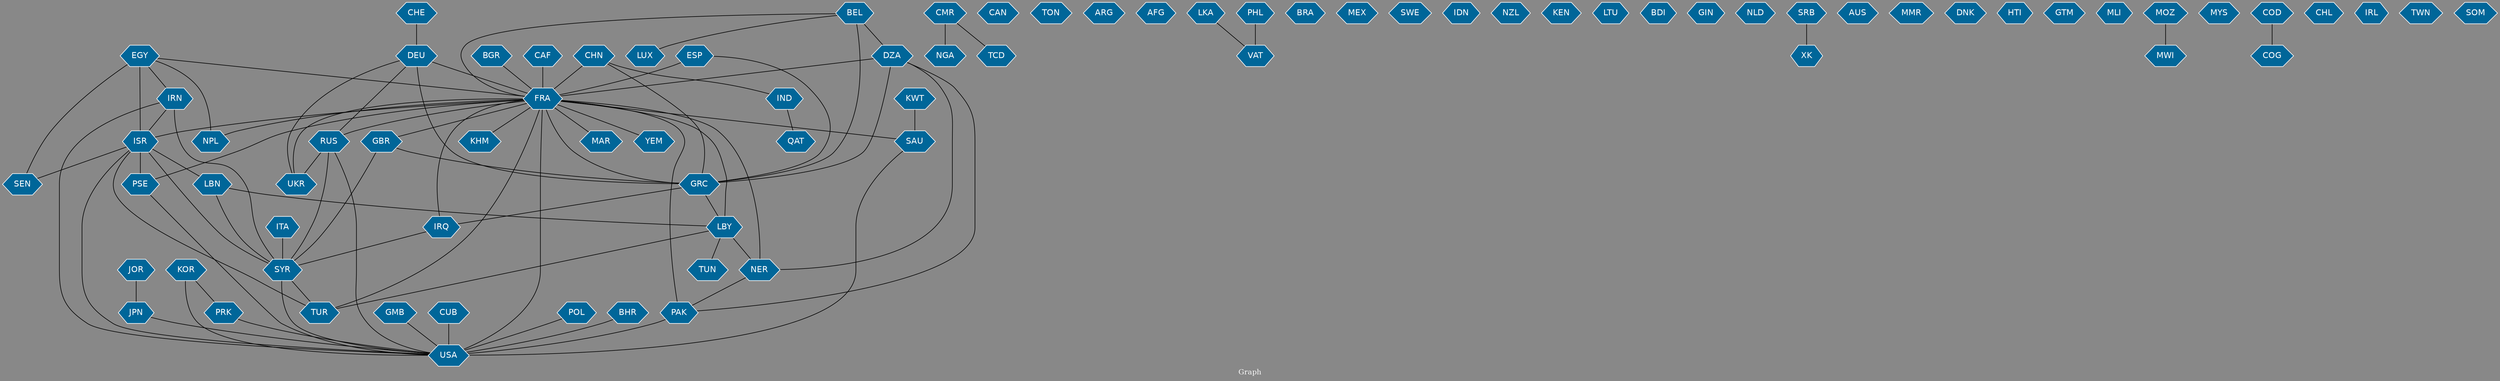 // Countries together in item graph
graph {
	graph [bgcolor="#888888" fontcolor=white fontsize=12 label="Graph" outputorder=edgesfirst overlap=prism]
	node [color=white fillcolor="#006699" fontcolor=white fontname=Helvetica shape=hexagon style=filled]
	edge [arrowhead=open color=black fontcolor=white fontname=Courier fontsize=12]
		RUS [label=RUS]
		USA [label=USA]
		NGA [label=NGA]
		EGY [label=EGY]
		ISR [label=ISR]
		FRA [label=FRA]
		PSE [label=PSE]
		CAN [label=CAN]
		ESP [label=ESP]
		JPN [label=JPN]
		BEL [label=BEL]
		CHN [label=CHN]
		PRK [label=PRK]
		LBN [label=LBN]
		MAR [label=MAR]
		YEM [label=YEM]
		LBY [label=LBY]
		NER [label=NER]
		DEU [label=DEU]
		GRC [label=GRC]
		CAF [label=CAF]
		TUR [label=TUR]
		ITA [label=ITA]
		IRQ [label=IRQ]
		PAK [label=PAK]
		IRN [label=IRN]
		UKR [label=UKR]
		JOR [label=JOR]
		CMR [label=CMR]
		TON [label=TON]
		IND [label=IND]
		SAU [label=SAU]
		ARG [label=ARG]
		AFG [label=AFG]
		VAT [label=VAT]
		LKA [label=LKA]
		SYR [label=SYR]
		BRA [label=BRA]
		DZA [label=DZA]
		TUN [label=TUN]
		MEX [label=MEX]
		SWE [label=SWE]
		IDN [label=IDN]
		GMB [label=GMB]
		PHL [label=PHL]
		BGR [label=BGR]
		NZL [label=NZL]
		KEN [label=KEN]
		LTU [label=LTU]
		BDI [label=BDI]
		GIN [label=GIN]
		NLD [label=NLD]
		SRB [label=SRB]
		XK [label=XK]
		GBR [label=GBR]
		CUB [label=CUB]
		AUS [label=AUS]
		MMR [label=MMR]
		DNK [label=DNK]
		KOR [label=KOR]
		POL [label=POL]
		HTI [label=HTI]
		QAT [label=QAT]
		GTM [label=GTM]
		MLI [label=MLI]
		LUX [label=LUX]
		MOZ [label=MOZ]
		MWI [label=MWI]
		NPL [label=NPL]
		SEN [label=SEN]
		MYS [label=MYS]
		BHR [label=BHR]
		KHM [label=KHM]
		COD [label=COD]
		COG [label=COG]
		CHL [label=CHL]
		KWT [label=KWT]
		CHE [label=CHE]
		IRL [label=IRL]
		TWN [label=TWN]
		SOM [label=SOM]
		TCD [label=TCD]
			SYR -- TUR [weight=1]
			GRC -- LBY [weight=1]
			GRC -- IRQ [weight=1]
			PHL -- VAT [weight=5]
			CAF -- FRA [weight=8]
			CMR -- TCD [weight=1]
			DZA -- NER [weight=1]
			LBY -- TUN [weight=1]
			FRA -- MAR [weight=5]
			ISR -- SEN [weight=2]
			BEL -- GRC [weight=7]
			IRN -- ISR [weight=3]
			BEL -- FRA [weight=2]
			FRA -- YEM [weight=6]
			GBR -- GRC [weight=1]
			LBY -- TUR [weight=1]
			PRK -- USA [weight=6]
			CHN -- GRC [weight=1]
			EGY -- FRA [weight=1]
			IRN -- SYR [weight=2]
			DZA -- PAK [weight=1]
			KOR -- PRK [weight=3]
			DEU -- RUS [weight=3]
			JPN -- USA [weight=1]
			ISR -- LBN [weight=10]
			KOR -- USA [weight=1]
			FRA -- NER [weight=5]
			EGY -- ISR [weight=3]
			FRA -- LBY [weight=2]
			CHN -- IND [weight=1]
			ISR -- TUR [weight=1]
			LBY -- NER [weight=4]
			DZA -- FRA [weight=3]
			FRA -- SAU [weight=1]
			CHE -- DEU [weight=1]
			LBN -- SYR [weight=4]
			KWT -- SAU [weight=1]
			PSE -- USA [weight=1]
			IRQ -- SYR [weight=1]
			EGY -- SEN [weight=2]
			CHN -- FRA [weight=7]
			ISR -- USA [weight=1]
			DEU -- GRC [weight=6]
			LBN -- LBY [weight=1]
			LKA -- VAT [weight=1]
			POL -- USA [weight=1]
			GBR -- SYR [weight=1]
			CMR -- NGA [weight=2]
			FRA -- USA [weight=5]
			DEU -- FRA [weight=2]
			ISR -- PSE [weight=19]
			FRA -- GBR [weight=2]
			PAK -- USA [weight=1]
			IND -- QAT [weight=1]
			GMB -- USA [weight=1]
			ESP -- FRA [weight=4]
			ITA -- SYR [weight=6]
			RUS -- UKR [weight=7]
			EGY -- IRN [weight=1]
			FRA -- RUS [weight=2]
			IRN -- USA [weight=1]
			FRA -- PSE [weight=5]
			JOR -- JPN [weight=5]
			FRA -- NPL [weight=1]
			MOZ -- MWI [weight=1]
			FRA -- PAK [weight=4]
			FRA -- GRC [weight=10]
			ESP -- GRC [weight=1]
			SYR -- USA [weight=1]
			DEU -- UKR [weight=3]
			BGR -- FRA [weight=4]
			FRA -- KHM [weight=1]
			ISR -- SYR [weight=5]
			FRA -- IRQ [weight=4]
			EGY -- NPL [weight=1]
			FRA -- TUR [weight=1]
			NER -- PAK [weight=1]
			RUS -- USA [weight=2]
			BEL -- DZA [weight=1]
			CUB -- USA [weight=11]
			RUS -- SYR [weight=1]
			SRB -- XK [weight=1]
			DZA -- GRC [weight=1]
			BEL -- LUX [weight=2]
			FRA -- ISR [weight=20]
			COD -- COG [weight=1]
			BHR -- USA [weight=1]
			FRA -- UKR [weight=1]
			SAU -- USA [weight=1]
}